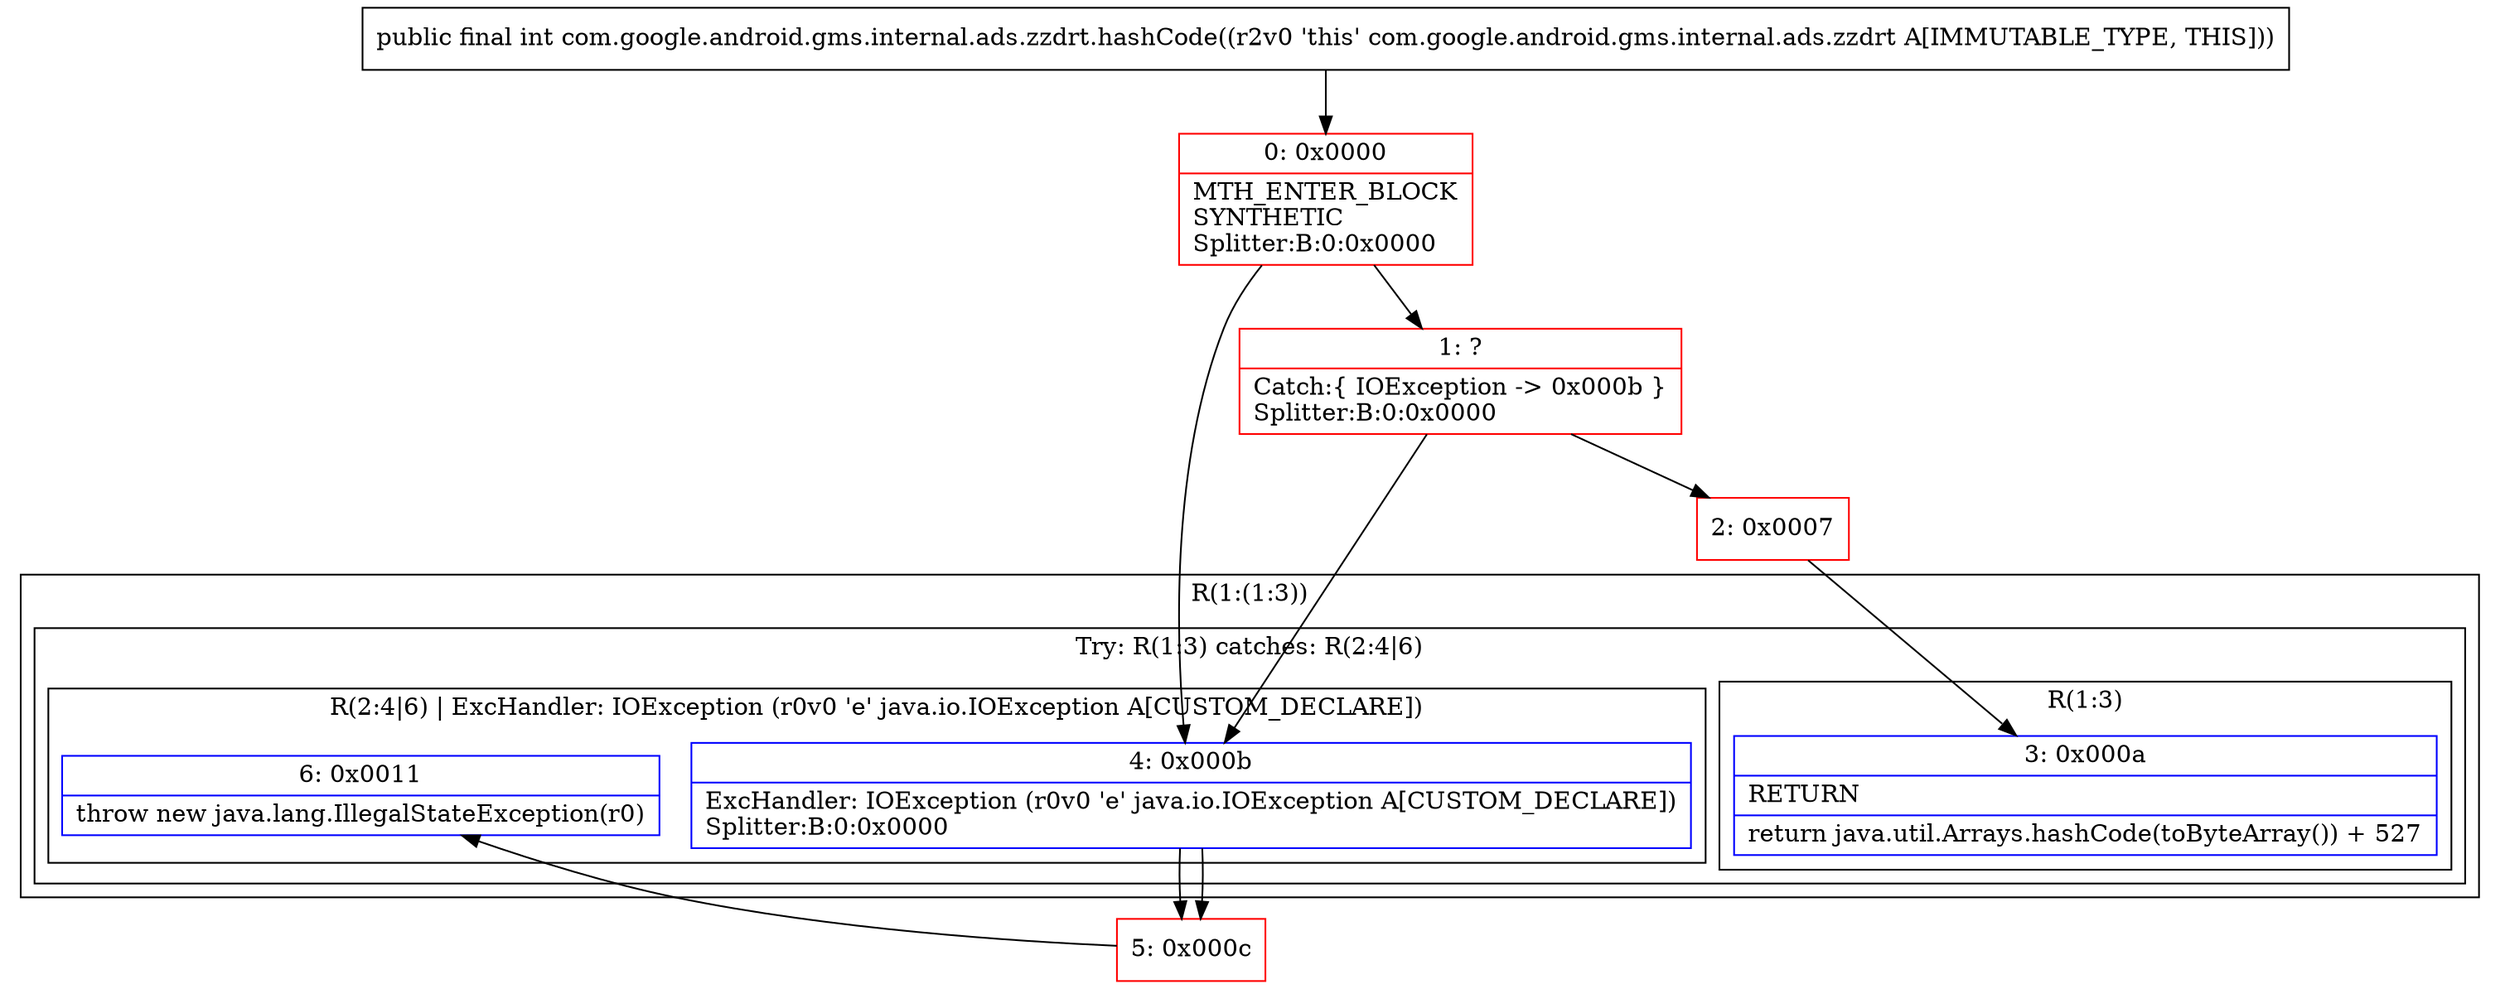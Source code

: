 digraph "CFG forcom.google.android.gms.internal.ads.zzdrt.hashCode()I" {
subgraph cluster_Region_1613656268 {
label = "R(1:(1:3))";
node [shape=record,color=blue];
subgraph cluster_TryCatchRegion_405978500 {
label = "Try: R(1:3) catches: R(2:4|6)";
node [shape=record,color=blue];
subgraph cluster_Region_1759632072 {
label = "R(1:3)";
node [shape=record,color=blue];
Node_3 [shape=record,label="{3\:\ 0x000a|RETURN\l|return java.util.Arrays.hashCode(toByteArray()) + 527\l}"];
}
subgraph cluster_Region_527330377 {
label = "R(2:4|6) | ExcHandler: IOException (r0v0 'e' java.io.IOException A[CUSTOM_DECLARE])\l";
node [shape=record,color=blue];
Node_4 [shape=record,label="{4\:\ 0x000b|ExcHandler: IOException (r0v0 'e' java.io.IOException A[CUSTOM_DECLARE])\lSplitter:B:0:0x0000\l}"];
Node_6 [shape=record,label="{6\:\ 0x0011|throw new java.lang.IllegalStateException(r0)\l}"];
}
}
}
subgraph cluster_Region_527330377 {
label = "R(2:4|6) | ExcHandler: IOException (r0v0 'e' java.io.IOException A[CUSTOM_DECLARE])\l";
node [shape=record,color=blue];
Node_4 [shape=record,label="{4\:\ 0x000b|ExcHandler: IOException (r0v0 'e' java.io.IOException A[CUSTOM_DECLARE])\lSplitter:B:0:0x0000\l}"];
Node_6 [shape=record,label="{6\:\ 0x0011|throw new java.lang.IllegalStateException(r0)\l}"];
}
Node_0 [shape=record,color=red,label="{0\:\ 0x0000|MTH_ENTER_BLOCK\lSYNTHETIC\lSplitter:B:0:0x0000\l}"];
Node_1 [shape=record,color=red,label="{1\:\ ?|Catch:\{ IOException \-\> 0x000b \}\lSplitter:B:0:0x0000\l}"];
Node_2 [shape=record,color=red,label="{2\:\ 0x0007}"];
Node_5 [shape=record,color=red,label="{5\:\ 0x000c}"];
MethodNode[shape=record,label="{public final int com.google.android.gms.internal.ads.zzdrt.hashCode((r2v0 'this' com.google.android.gms.internal.ads.zzdrt A[IMMUTABLE_TYPE, THIS])) }"];
MethodNode -> Node_0;
Node_4 -> Node_5;
Node_4 -> Node_5;
Node_0 -> Node_1;
Node_0 -> Node_4;
Node_1 -> Node_2;
Node_1 -> Node_4;
Node_2 -> Node_3;
Node_5 -> Node_6;
}


